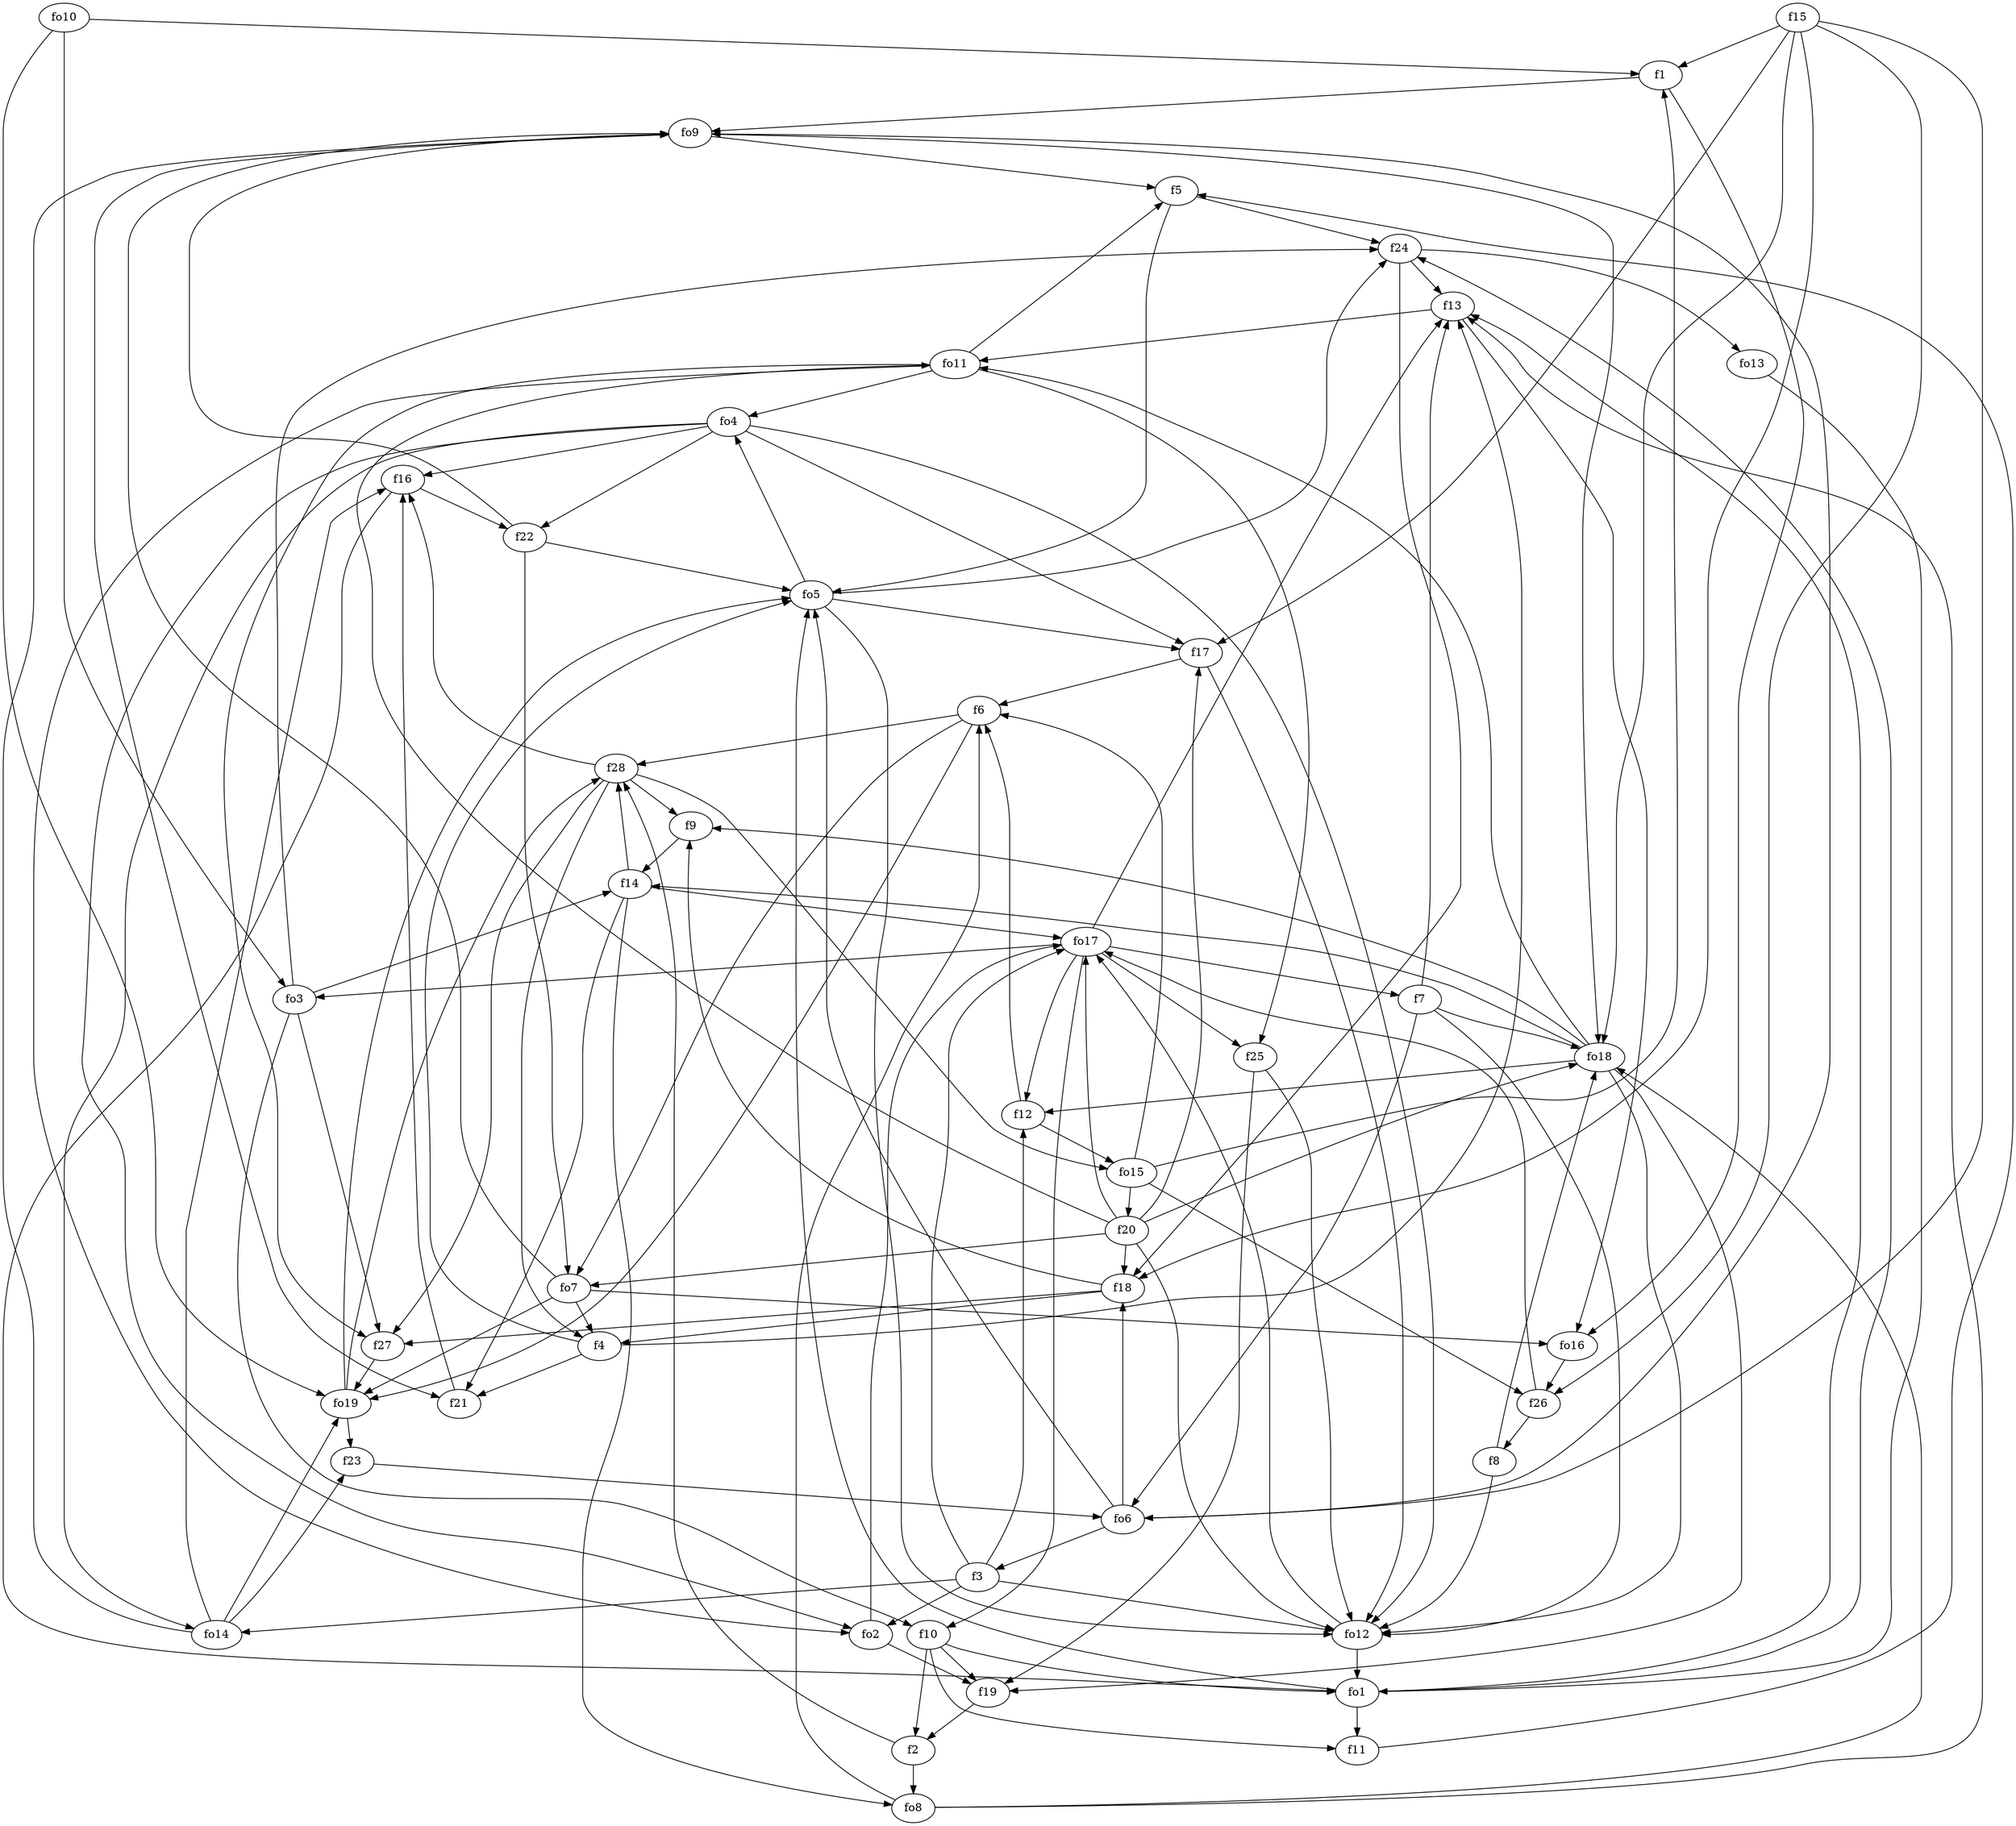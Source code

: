 strict digraph  {
f1;
f2;
f3;
f4;
f5;
f6;
f7;
f8;
f9;
f10;
f11;
f12;
f13;
f14;
f15;
f16;
f17;
f18;
f19;
f20;
f21;
f22;
f23;
f24;
f25;
f26;
f27;
f28;
fo1;
fo2;
fo3;
fo4;
fo5;
fo6;
fo7;
fo8;
fo9;
fo10;
fo11;
fo12;
fo13;
fo14;
fo15;
fo16;
fo17;
fo18;
fo19;
f1 -> fo16  [weight=2];
f1 -> fo9  [weight=2];
f2 -> f28  [weight=2];
f2 -> fo8  [weight=2];
f3 -> fo17  [weight=2];
f3 -> fo2  [weight=2];
f3 -> fo12  [weight=2];
f3 -> fo14  [weight=2];
f3 -> f12  [weight=2];
f4 -> f21  [weight=2];
f4 -> f13  [weight=2];
f4 -> fo5  [weight=2];
f5 -> f24  [weight=2];
f5 -> fo5  [weight=2];
f6 -> fo19  [weight=2];
f6 -> fo7  [weight=2];
f6 -> f28  [weight=2];
f7 -> fo12  [weight=2];
f7 -> f13  [weight=2];
f7 -> fo18  [weight=2];
f7 -> fo6  [weight=2];
f8 -> fo18  [weight=2];
f8 -> fo12  [weight=2];
f9 -> f14  [weight=2];
f10 -> fo1  [weight=2];
f10 -> f2  [weight=2];
f10 -> f11  [weight=2];
f10 -> f19  [weight=2];
f11 -> f5  [weight=2];
f12 -> fo15  [weight=2];
f12 -> f6  [weight=2];
f13 -> fo16  [weight=2];
f13 -> fo11  [weight=2];
f14 -> fo17  [weight=2];
f14 -> fo8  [weight=2];
f14 -> f21  [weight=2];
f14 -> f28  [weight=2];
f15 -> fo6  [weight=2];
f15 -> f17  [weight=2];
f15 -> fo18  [weight=2];
f15 -> f1  [weight=2];
f15 -> f18  [weight=2];
f15 -> f26  [weight=2];
f16 -> fo1  [weight=2];
f16 -> f22  [weight=2];
f17 -> f6  [weight=2];
f17 -> fo12  [weight=2];
f18 -> f4  [weight=2];
f18 -> f27  [weight=2];
f18 -> f9  [weight=2];
f19 -> f2  [weight=2];
f20 -> fo11  [weight=2];
f20 -> fo12  [weight=2];
f20 -> fo18  [weight=2];
f20 -> f17  [weight=2];
f20 -> fo7  [weight=2];
f20 -> fo17  [weight=2];
f20 -> f18  [weight=2];
f21 -> f16  [weight=2];
f22 -> fo9  [weight=2];
f22 -> fo5  [weight=2];
f22 -> fo7  [weight=2];
f23 -> fo6  [weight=2];
f24 -> f13  [weight=2];
f24 -> fo13  [weight=2];
f24 -> f18  [weight=2];
f25 -> f19  [weight=2];
f25 -> fo12  [weight=2];
f26 -> fo17  [weight=2];
f26 -> f8  [weight=2];
f27 -> fo19  [weight=2];
f28 -> f16  [weight=2];
f28 -> fo15  [weight=2];
f28 -> f9  [weight=2];
f28 -> f27  [weight=2];
f28 -> f4  [weight=2];
fo1 -> f11  [weight=2];
fo1 -> f13  [weight=2];
fo1 -> fo5  [weight=2];
fo1 -> f24  [weight=2];
fo2 -> f19  [weight=2];
fo2 -> fo17  [weight=2];
fo3 -> f27  [weight=2];
fo3 -> f10  [weight=2];
fo3 -> f24  [weight=2];
fo3 -> f14  [weight=2];
fo4 -> f22  [weight=2];
fo4 -> fo12  [weight=2];
fo4 -> f17  [weight=2];
fo4 -> fo2  [weight=2];
fo4 -> f16  [weight=2];
fo4 -> fo14  [weight=2];
fo5 -> fo12  [weight=2];
fo5 -> f24  [weight=2];
fo5 -> f17  [weight=2];
fo5 -> fo4  [weight=2];
fo6 -> fo9  [weight=2];
fo6 -> f18  [weight=2];
fo6 -> f3  [weight=2];
fo6 -> fo5  [weight=2];
fo7 -> fo9  [weight=2];
fo7 -> fo19  [weight=2];
fo7 -> fo16  [weight=2];
fo7 -> f4  [weight=2];
fo8 -> fo18  [weight=2];
fo8 -> f6  [weight=2];
fo8 -> f13  [weight=2];
fo9 -> f5  [weight=2];
fo9 -> fo18  [weight=2];
fo9 -> f21  [weight=2];
fo10 -> fo19  [weight=2];
fo10 -> f1  [weight=2];
fo10 -> fo3  [weight=2];
fo11 -> fo4  [weight=2];
fo11 -> f25  [weight=2];
fo11 -> f27  [weight=2];
fo11 -> fo2  [weight=2];
fo11 -> f5  [weight=2];
fo12 -> fo17  [weight=2];
fo12 -> fo1  [weight=2];
fo13 -> fo1  [weight=2];
fo14 -> fo19  [weight=2];
fo14 -> f23  [weight=2];
fo14 -> f16  [weight=2];
fo14 -> fo9  [weight=2];
fo15 -> f1  [weight=2];
fo15 -> f26  [weight=2];
fo15 -> f6  [weight=2];
fo15 -> f20  [weight=2];
fo16 -> f26  [weight=2];
fo17 -> f7  [weight=2];
fo17 -> f12  [weight=2];
fo17 -> f10  [weight=2];
fo17 -> f25  [weight=2];
fo17 -> fo3  [weight=2];
fo17 -> f13  [weight=2];
fo18 -> f14  [weight=2];
fo18 -> f9  [weight=2];
fo18 -> fo12  [weight=2];
fo18 -> fo11  [weight=2];
fo18 -> f12  [weight=2];
fo18 -> f19  [weight=2];
fo19 -> f28  [weight=2];
fo19 -> fo5  [weight=2];
fo19 -> f23  [weight=2];
}
